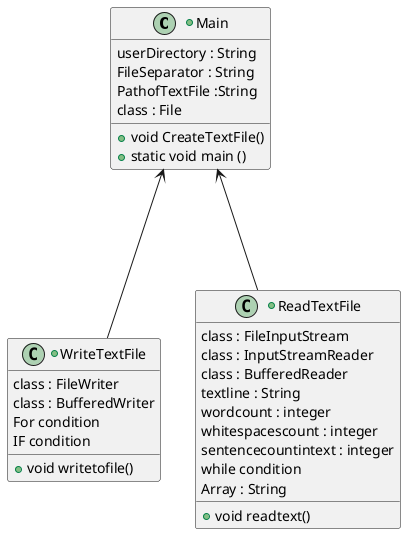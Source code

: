 @startuml
Main <--- WriteTextFile
Main <--- ReadTextFile

+class Main{
+void CreateTextFile()
 userDirectory : String
 FileSeparator : String
 PathofTextFile :String
 class : File
+static void main ()
}
+class WriteTextFile{
+void writetofile()
class : FileWriter
class : BufferedWriter
For condition
IF condition
}
+class ReadTextFile{
+void readtext()
class : FileInputStream
class : InputStreamReader
class : BufferedReader
 textline : String
wordcount : integer
whitespacescount : integer
sentencecountintext : integer
while condition
Array : String
}
@enduml